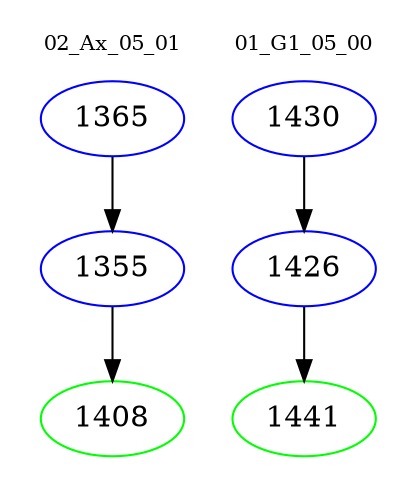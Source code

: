 digraph{
subgraph cluster_0 {
color = white
label = "02_Ax_05_01";
fontsize=10;
T0_1365 [label="1365", color="blue"]
T0_1365 -> T0_1355 [color="black"]
T0_1355 [label="1355", color="blue"]
T0_1355 -> T0_1408 [color="black"]
T0_1408 [label="1408", color="green"]
}
subgraph cluster_1 {
color = white
label = "01_G1_05_00";
fontsize=10;
T1_1430 [label="1430", color="blue"]
T1_1430 -> T1_1426 [color="black"]
T1_1426 [label="1426", color="blue"]
T1_1426 -> T1_1441 [color="black"]
T1_1441 [label="1441", color="green"]
}
}
